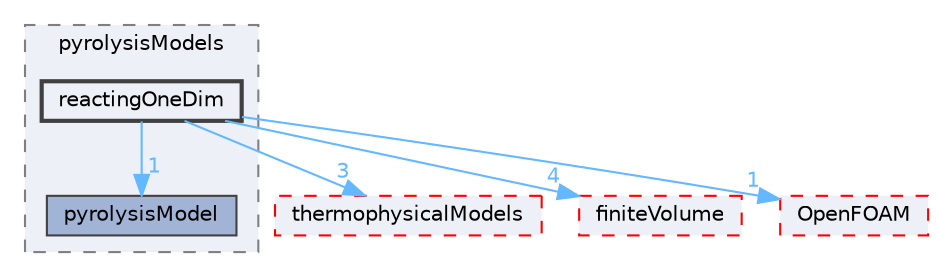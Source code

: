 digraph "src/regionModels/pyrolysisModels/reactingOneDim"
{
 // LATEX_PDF_SIZE
  bgcolor="transparent";
  edge [fontname=Helvetica,fontsize=10,labelfontname=Helvetica,labelfontsize=10];
  node [fontname=Helvetica,fontsize=10,shape=box,height=0.2,width=0.4];
  compound=true
  subgraph clusterdir_11cc16c52a2c1ae001c7d6462411633c {
    graph [ bgcolor="#edf0f7", pencolor="grey50", label="pyrolysisModels", fontname=Helvetica,fontsize=10 style="filled,dashed", URL="dir_11cc16c52a2c1ae001c7d6462411633c.html",tooltip=""]
  dir_a0ba3e92c6d001daa1167efa27bc8080 [label="pyrolysisModel", fillcolor="#a2b4d6", color="grey25", style="filled", URL="dir_a0ba3e92c6d001daa1167efa27bc8080.html",tooltip=""];
  dir_ea175580cc8c8f187a7438a4f02d04e8 [label="reactingOneDim", fillcolor="#edf0f7", color="grey25", style="filled,bold", URL="dir_ea175580cc8c8f187a7438a4f02d04e8.html",tooltip=""];
  }
  dir_2778d089ec5c4f66810b11f753867003 [label="thermophysicalModels", fillcolor="#edf0f7", color="red", style="filled,dashed", URL="dir_2778d089ec5c4f66810b11f753867003.html",tooltip=""];
  dir_9bd15774b555cf7259a6fa18f99fe99b [label="finiteVolume", fillcolor="#edf0f7", color="red", style="filled,dashed", URL="dir_9bd15774b555cf7259a6fa18f99fe99b.html",tooltip=""];
  dir_c5473ff19b20e6ec4dfe5c310b3778a8 [label="OpenFOAM", fillcolor="#edf0f7", color="red", style="filled,dashed", URL="dir_c5473ff19b20e6ec4dfe5c310b3778a8.html",tooltip=""];
  dir_ea175580cc8c8f187a7438a4f02d04e8->dir_2778d089ec5c4f66810b11f753867003 [headlabel="3", labeldistance=1.5 headhref="dir_003227_004022.html" href="dir_003227_004022.html" color="steelblue1" fontcolor="steelblue1"];
  dir_ea175580cc8c8f187a7438a4f02d04e8->dir_9bd15774b555cf7259a6fa18f99fe99b [headlabel="4", labeldistance=1.5 headhref="dir_003227_001387.html" href="dir_003227_001387.html" color="steelblue1" fontcolor="steelblue1"];
  dir_ea175580cc8c8f187a7438a4f02d04e8->dir_a0ba3e92c6d001daa1167efa27bc8080 [headlabel="1", labeldistance=1.5 headhref="dir_003227_003142.html" href="dir_003227_003142.html" color="steelblue1" fontcolor="steelblue1"];
  dir_ea175580cc8c8f187a7438a4f02d04e8->dir_c5473ff19b20e6ec4dfe5c310b3778a8 [headlabel="1", labeldistance=1.5 headhref="dir_003227_002695.html" href="dir_003227_002695.html" color="steelblue1" fontcolor="steelblue1"];
}
